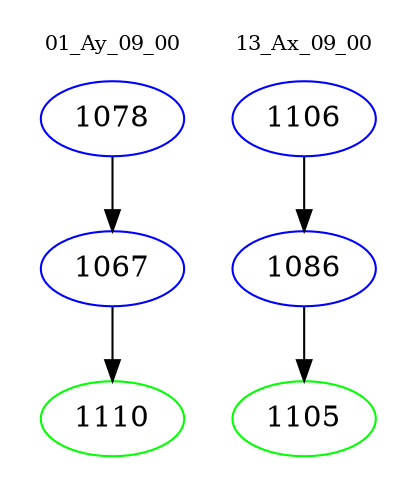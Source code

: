 digraph{
subgraph cluster_0 {
color = white
label = "01_Ay_09_00";
fontsize=10;
T0_1078 [label="1078", color="blue"]
T0_1078 -> T0_1067 [color="black"]
T0_1067 [label="1067", color="blue"]
T0_1067 -> T0_1110 [color="black"]
T0_1110 [label="1110", color="green"]
}
subgraph cluster_1 {
color = white
label = "13_Ax_09_00";
fontsize=10;
T1_1106 [label="1106", color="blue"]
T1_1106 -> T1_1086 [color="black"]
T1_1086 [label="1086", color="blue"]
T1_1086 -> T1_1105 [color="black"]
T1_1105 [label="1105", color="green"]
}
}

